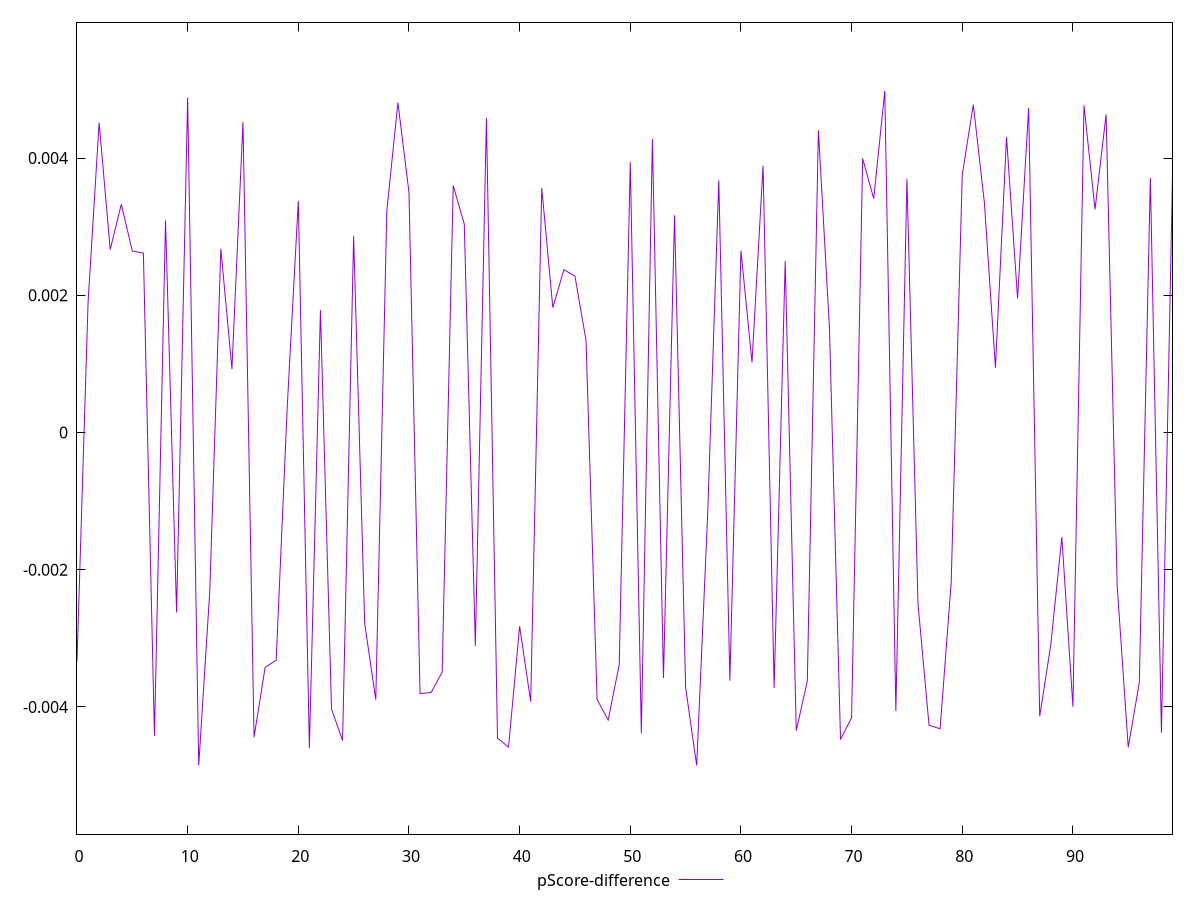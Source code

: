 reset

$pScoreDifference <<EOF
0 -0.0033384477581947375
1 0.001899091829443561
2 0.004515345259349185
3 0.0026671760154862445
4 0.0033266109068512406
5 0.0026463792811568243
6 0.0026154981357184026
7 -0.004419406402821471
8 0.003089785470663492
9 -0.0026216627543626247
10 0.004883009159285107
11 -0.004852706974615387
12 -0.002307777077865017
13 0.002678281859267967
14 0.0009241500671737513
15 0.004526367629402422
16 -0.004439330118664667
17 -0.003423537040541061
18 -0.003317394799422682
19 0.00037504281221903413
20 0.0033751319919013423
21 -0.0045976246881817145
22 0.0017848872419680972
23 -0.004029637780756615
24 -0.0044895092715318136
25 0.002861501450729803
26 -0.0027835119772457034
27 -0.003893200381424558
28 0.0032315855387567705
29 0.0048104926695509975
30 0.003501738269730631
31 -0.0038045855716810767
32 -0.0037878555338231173
33 -0.0034932635147109786
34 0.003600963612980984
35 0.003035320189688523
36 -0.0031102669542244082
37 0.004584694984363563
38 -0.004454531872120374
39 -0.00458424060129882
40 -0.0028236272129632117
41 -0.003922607384661617
42 0.0035626179099623456
43 0.0018205766795673373
44 0.002372813179865735
45 0.002279516938998055
46 0.0013450048529145275
47 -0.0038895287665690753
48 -0.004190181837767495
49 -0.0033842737137118745
50 0.003939441030186258
51 -0.004382268299160899
52 0.004277904586580256
53 -0.0035770688137366086
54 0.0031667741907663582
55 -0.0037139257082620253
56 -0.0048529373708281615
57 -0.001168193979985771
58 0.0036763105948696972
59 -0.0036166535657044113
60 0.002650600732713365
61 0.0010234453119975784
62 0.0038904726225520714
63 -0.0037210146253625204
64 0.002498939624575508
65 -0.004345963246550136
66 -0.0036199306772630863
67 0.004406045789869223
68 0.001519444919376084
69 -0.004473302893052658
70 -0.004156528498490811
71 0.003993925807537019
72 0.003409669317698566
73 0.004979547395147693
74 -0.004058655406604175
75 0.003698241591972601
76 -0.0024927195171278865
77 -0.00426712863501634
78 -0.004317236847984698
79 -0.002187284992119856
80 0.003758342640716922
81 0.004778704668545991
82 0.0033516608812593496
83 0.0009441853009764245
84 0.004306084417772221
85 0.001954767187579004
86 0.004731958972425426
87 -0.004134431442721423
88 -0.0030945293747353247
89 -0.0015225344583339046
90 -0.003993970637073643
91 0.004767792885862571
92 0.0032526038320150608
93 0.004636493540446568
94 -0.00223110567391456
95 -0.004586563371507715
96 -0.00364579422770063
97 0.0037106855626191926
98 -0.004374398783173708
99 0.0037449219151549362
EOF

set key outside below
set xrange [0:99]
set yrange [-0.0058529373708281615:0.005979547395147693]
set trange [-0.0058529373708281615:0.005979547395147693]
set terminal svg size 640, 500 enhanced background rgb 'white'
set output "report_00026_2021-02-22T21:38:55.199Z/interactive/samples/pages+cached/pScore-difference/values.svg"

plot $pScoreDifference title "pScore-difference" with line

reset
